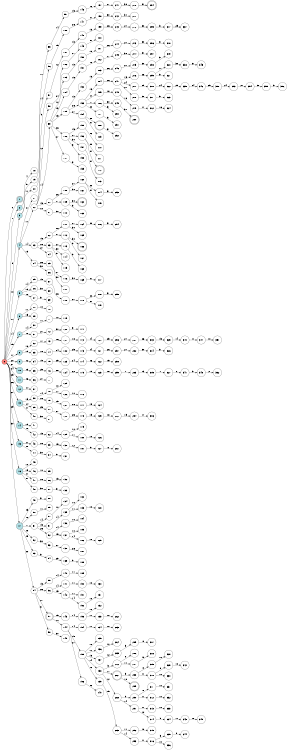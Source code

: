 digraph APTA {
__start0 [label="" shape="none"];

rankdir=LR;
size="8,5";

s0 [style="filled", color="black", fillcolor="#ff817b" shape="circle", label="0"];
s1 [style="rounded,filled", color="black", fillcolor="powderblue" shape="doublecircle", label="1"];
s2 [style="filled", color="black", fillcolor="powderblue" shape="circle", label="2"];
s3 [style="filled", color="black", fillcolor="powderblue" shape="circle", label="3"];
s4 [style="filled", color="black", fillcolor="powderblue" shape="circle", label="4"];
s5 [style="filled", color="black", fillcolor="powderblue" shape="circle", label="5"];
s6 [style="filled", color="black", fillcolor="powderblue" shape="circle", label="6"];
s7 [style="filled", color="black", fillcolor="powderblue" shape="circle", label="7"];
s8 [style="filled", color="black", fillcolor="powderblue" shape="circle", label="8"];
s9 [style="filled", color="black", fillcolor="powderblue" shape="circle", label="9"];
s10 [style="filled", color="black", fillcolor="powderblue" shape="circle", label="10"];
s11 [style="filled", color="black", fillcolor="powderblue" shape="circle", label="11"];
s12 [style="filled", color="black", fillcolor="powderblue" shape="circle", label="12"];
s13 [style="filled", color="black", fillcolor="powderblue" shape="circle", label="13"];
s14 [style="filled", color="black", fillcolor="powderblue" shape="circle", label="14"];
s15 [style="filled", color="black", fillcolor="powderblue" shape="circle", label="15"];
s16 [style="filled", color="black", fillcolor="powderblue" shape="circle", label="16"];
s17 [style="filled", color="black", fillcolor="powderblue" shape="circle", label="17"];
s18 [style="filled", color="black", fillcolor="white" shape="circle", label="18"];
s19 [style="filled", color="black", fillcolor="white" shape="circle", label="19"];
s20 [style="filled", color="black", fillcolor="white" shape="circle", label="20"];
s21 [style="filled", color="black", fillcolor="white" shape="circle", label="21"];
s22 [style="filled", color="black", fillcolor="white" shape="circle", label="22"];
s23 [style="filled", color="black", fillcolor="white" shape="circle", label="23"];
s24 [style="filled", color="black", fillcolor="white" shape="circle", label="24"];
s25 [style="filled", color="black", fillcolor="white" shape="circle", label="25"];
s26 [style="filled", color="black", fillcolor="white" shape="circle", label="26"];
s27 [style="filled", color="black", fillcolor="white" shape="circle", label="27"];
s28 [style="filled", color="black", fillcolor="white" shape="circle", label="28"];
s29 [style="filled", color="black", fillcolor="white" shape="circle", label="29"];
s30 [style="filled", color="black", fillcolor="white" shape="circle", label="30"];
s31 [style="filled", color="black", fillcolor="white" shape="circle", label="31"];
s32 [style="filled", color="black", fillcolor="white" shape="circle", label="32"];
s33 [style="filled", color="black", fillcolor="white" shape="circle", label="33"];
s34 [style="filled", color="black", fillcolor="white" shape="circle", label="34"];
s35 [style="filled", color="black", fillcolor="white" shape="circle", label="35"];
s36 [style="filled", color="black", fillcolor="white" shape="circle", label="36"];
s37 [style="filled", color="black", fillcolor="white" shape="circle", label="37"];
s38 [style="filled", color="black", fillcolor="white" shape="circle", label="38"];
s39 [style="filled", color="black", fillcolor="white" shape="circle", label="39"];
s40 [style="filled", color="black", fillcolor="white" shape="circle", label="40"];
s41 [style="filled", color="black", fillcolor="white" shape="circle", label="41"];
s42 [style="filled", color="black", fillcolor="white" shape="circle", label="42"];
s43 [style="filled", color="black", fillcolor="white" shape="circle", label="43"];
s44 [style="filled", color="black", fillcolor="white" shape="circle", label="44"];
s45 [style="filled", color="black", fillcolor="white" shape="circle", label="45"];
s46 [style="filled", color="black", fillcolor="white" shape="circle", label="46"];
s47 [style="filled", color="black", fillcolor="white" shape="circle", label="47"];
s48 [style="filled", color="black", fillcolor="white" shape="circle", label="48"];
s49 [style="filled", color="black", fillcolor="white" shape="circle", label="49"];
s50 [style="filled", color="black", fillcolor="white" shape="circle", label="50"];
s51 [style="filled", color="black", fillcolor="white" shape="circle", label="51"];
s52 [style="filled", color="black", fillcolor="white" shape="circle", label="52"];
s53 [style="filled", color="black", fillcolor="white" shape="circle", label="53"];
s54 [style="filled", color="black", fillcolor="white" shape="circle", label="54"];
s55 [style="filled", color="black", fillcolor="white" shape="circle", label="55"];
s56 [style="filled", color="black", fillcolor="white" shape="circle", label="56"];
s57 [style="filled", color="black", fillcolor="white" shape="circle", label="57"];
s58 [style="filled", color="black", fillcolor="white" shape="circle", label="58"];
s59 [style="filled", color="black", fillcolor="white" shape="circle", label="59"];
s60 [style="filled", color="black", fillcolor="white" shape="circle", label="60"];
s61 [style="filled", color="black", fillcolor="white" shape="circle", label="61"];
s62 [style="filled", color="black", fillcolor="white" shape="circle", label="62"];
s63 [style="filled", color="black", fillcolor="white" shape="circle", label="63"];
s64 [style="filled", color="black", fillcolor="white" shape="circle", label="64"];
s65 [style="filled", color="black", fillcolor="white" shape="circle", label="65"];
s66 [style="filled", color="black", fillcolor="white" shape="circle", label="66"];
s67 [style="filled", color="black", fillcolor="white" shape="circle", label="67"];
s68 [style="filled", color="black", fillcolor="white" shape="circle", label="68"];
s69 [style="filled", color="black", fillcolor="white" shape="circle", label="69"];
s70 [style="filled", color="black", fillcolor="white" shape="circle", label="70"];
s71 [style="filled", color="black", fillcolor="white" shape="circle", label="71"];
s72 [style="filled", color="black", fillcolor="white" shape="circle", label="72"];
s73 [style="filled", color="black", fillcolor="white" shape="circle", label="73"];
s74 [style="filled", color="black", fillcolor="white" shape="circle", label="74"];
s75 [style="filled", color="black", fillcolor="white" shape="circle", label="75"];
s76 [style="filled", color="black", fillcolor="white" shape="circle", label="76"];
s77 [style="filled", color="black", fillcolor="white" shape="circle", label="77"];
s78 [style="filled", color="black", fillcolor="white" shape="circle", label="78"];
s79 [style="filled", color="black", fillcolor="white" shape="circle", label="79"];
s80 [style="filled", color="black", fillcolor="white" shape="circle", label="80"];
s81 [style="filled", color="black", fillcolor="white" shape="circle", label="81"];
s82 [style="filled", color="black", fillcolor="white" shape="circle", label="82"];
s83 [style="filled", color="black", fillcolor="white" shape="circle", label="83"];
s84 [style="filled", color="black", fillcolor="white" shape="circle", label="84"];
s85 [style="filled", color="black", fillcolor="white" shape="circle", label="85"];
s86 [style="filled", color="black", fillcolor="white" shape="circle", label="86"];
s87 [style="filled", color="black", fillcolor="white" shape="circle", label="87"];
s88 [style="filled", color="black", fillcolor="white" shape="circle", label="88"];
s89 [style="filled", color="black", fillcolor="white" shape="circle", label="89"];
s90 [style="filled", color="black", fillcolor="white" shape="circle", label="90"];
s91 [style="filled", color="black", fillcolor="white" shape="circle", label="91"];
s92 [style="filled", color="black", fillcolor="white" shape="circle", label="92"];
s93 [style="filled", color="black", fillcolor="white" shape="circle", label="93"];
s94 [style="filled", color="black", fillcolor="white" shape="circle", label="94"];
s95 [style="filled", color="black", fillcolor="white" shape="circle", label="95"];
s96 [style="filled", color="black", fillcolor="white" shape="circle", label="96"];
s97 [style="rounded,filled", color="black", fillcolor="white" shape="doublecircle", label="97"];
s98 [style="filled", color="black", fillcolor="white" shape="circle", label="98"];
s99 [style="filled", color="black", fillcolor="white" shape="circle", label="99"];
s100 [style="filled", color="black", fillcolor="white" shape="circle", label="100"];
s101 [style="filled", color="black", fillcolor="white" shape="circle", label="101"];
s102 [style="filled", color="black", fillcolor="white" shape="circle", label="102"];
s103 [style="filled", color="black", fillcolor="white" shape="circle", label="103"];
s104 [style="filled", color="black", fillcolor="white" shape="circle", label="104"];
s105 [style="filled", color="black", fillcolor="white" shape="circle", label="105"];
s106 [style="filled", color="black", fillcolor="white" shape="circle", label="106"];
s107 [style="filled", color="black", fillcolor="white" shape="circle", label="107"];
s108 [style="filled", color="black", fillcolor="white" shape="circle", label="108"];
s109 [style="filled", color="black", fillcolor="white" shape="circle", label="109"];
s110 [style="filled", color="black", fillcolor="white" shape="circle", label="110"];
s111 [style="filled", color="black", fillcolor="white" shape="circle", label="111"];
s112 [style="filled", color="black", fillcolor="white" shape="circle", label="112"];
s113 [style="filled", color="black", fillcolor="white" shape="circle", label="113"];
s114 [style="filled", color="black", fillcolor="white" shape="circle", label="114"];
s115 [style="filled", color="black", fillcolor="white" shape="circle", label="115"];
s116 [style="filled", color="black", fillcolor="white" shape="circle", label="116"];
s117 [style="filled", color="black", fillcolor="white" shape="circle", label="117"];
s118 [style="filled", color="black", fillcolor="white" shape="circle", label="118"];
s119 [style="filled", color="black", fillcolor="white" shape="circle", label="119"];
s120 [style="filled", color="black", fillcolor="white" shape="circle", label="120"];
s121 [style="filled", color="black", fillcolor="white" shape="circle", label="121"];
s122 [style="filled", color="black", fillcolor="white" shape="circle", label="122"];
s123 [style="filled", color="black", fillcolor="white" shape="circle", label="123"];
s124 [style="filled", color="black", fillcolor="white" shape="circle", label="124"];
s125 [style="filled", color="black", fillcolor="white" shape="circle", label="125"];
s126 [style="filled", color="black", fillcolor="white" shape="circle", label="126"];
s127 [style="filled", color="black", fillcolor="white" shape="circle", label="127"];
s128 [style="filled", color="black", fillcolor="white" shape="circle", label="128"];
s129 [style="filled", color="black", fillcolor="white" shape="circle", label="129"];
s130 [style="filled", color="black", fillcolor="white" shape="circle", label="130"];
s131 [style="filled", color="black", fillcolor="white" shape="circle", label="131"];
s132 [style="filled", color="black", fillcolor="white" shape="circle", label="132"];
s133 [style="filled", color="black", fillcolor="white" shape="circle", label="133"];
s134 [style="filled", color="black", fillcolor="white" shape="circle", label="134"];
s135 [style="filled", color="black", fillcolor="white" shape="circle", label="135"];
s136 [style="filled", color="black", fillcolor="white" shape="circle", label="136"];
s137 [style="filled", color="black", fillcolor="white" shape="circle", label="137"];
s138 [style="filled", color="black", fillcolor="white" shape="circle", label="138"];
s139 [style="filled", color="black", fillcolor="white" shape="circle", label="139"];
s140 [style="filled", color="black", fillcolor="white" shape="circle", label="140"];
s141 [style="filled", color="black", fillcolor="white" shape="circle", label="141"];
s142 [style="filled", color="black", fillcolor="white" shape="circle", label="142"];
s143 [style="filled", color="black", fillcolor="white" shape="circle", label="143"];
s144 [style="filled", color="black", fillcolor="white" shape="circle", label="144"];
s145 [style="filled", color="black", fillcolor="white" shape="circle", label="145"];
s146 [style="filled", color="black", fillcolor="white" shape="circle", label="146"];
s147 [style="filled", color="black", fillcolor="white" shape="circle", label="147"];
s148 [style="filled", color="black", fillcolor="white" shape="circle", label="148"];
s149 [style="filled", color="black", fillcolor="white" shape="circle", label="149"];
s150 [style="filled", color="black", fillcolor="white" shape="circle", label="150"];
s151 [style="filled", color="black", fillcolor="white" shape="circle", label="151"];
s152 [style="filled", color="black", fillcolor="white" shape="circle", label="152"];
s153 [style="filled", color="black", fillcolor="white" shape="circle", label="153"];
s154 [style="filled", color="black", fillcolor="white" shape="circle", label="154"];
s155 [style="filled", color="black", fillcolor="white" shape="circle", label="155"];
s156 [style="filled", color="black", fillcolor="white" shape="circle", label="156"];
s157 [style="filled", color="black", fillcolor="white" shape="circle", label="157"];
s158 [style="filled", color="black", fillcolor="white" shape="circle", label="158"];
s159 [style="filled", color="black", fillcolor="white" shape="circle", label="159"];
s160 [style="filled", color="black", fillcolor="white" shape="circle", label="160"];
s161 [style="filled", color="black", fillcolor="white" shape="circle", label="161"];
s162 [style="rounded,filled", color="black", fillcolor="white" shape="doublecircle", label="162"];
s163 [style="filled", color="black", fillcolor="white" shape="circle", label="163"];
s164 [style="filled", color="black", fillcolor="white" shape="circle", label="164"];
s165 [style="filled", color="black", fillcolor="white" shape="circle", label="165"];
s166 [style="rounded,filled", color="black", fillcolor="white" shape="doublecircle", label="166"];
s167 [style="filled", color="black", fillcolor="white" shape="circle", label="167"];
s168 [style="filled", color="black", fillcolor="white" shape="circle", label="168"];
s169 [style="filled", color="black", fillcolor="white" shape="circle", label="169"];
s170 [style="filled", color="black", fillcolor="white" shape="circle", label="170"];
s171 [style="filled", color="black", fillcolor="white" shape="circle", label="171"];
s172 [style="filled", color="black", fillcolor="white" shape="circle", label="172"];
s173 [style="filled", color="black", fillcolor="white" shape="circle", label="173"];
s174 [style="filled", color="black", fillcolor="white" shape="circle", label="174"];
s175 [style="filled", color="black", fillcolor="white" shape="circle", label="175"];
s176 [style="filled", color="black", fillcolor="white" shape="circle", label="176"];
s177 [style="filled", color="black", fillcolor="white" shape="circle", label="177"];
s178 [style="filled", color="black", fillcolor="white" shape="circle", label="178"];
s179 [style="filled", color="black", fillcolor="white" shape="circle", label="179"];
s180 [style="filled", color="black", fillcolor="white" shape="circle", label="180"];
s181 [style="filled", color="black", fillcolor="white" shape="circle", label="181"];
s182 [style="filled", color="black", fillcolor="white" shape="circle", label="182"];
s183 [style="filled", color="black", fillcolor="white" shape="circle", label="183"];
s184 [style="filled", color="black", fillcolor="white" shape="circle", label="184"];
s185 [style="filled", color="black", fillcolor="white" shape="circle", label="185"];
s186 [style="filled", color="black", fillcolor="white" shape="circle", label="186"];
s187 [style="filled", color="black", fillcolor="white" shape="circle", label="187"];
s188 [style="filled", color="black", fillcolor="white" shape="circle", label="188"];
s189 [style="filled", color="black", fillcolor="white" shape="circle", label="189"];
s190 [style="filled", color="black", fillcolor="white" shape="circle", label="190"];
s191 [style="filled", color="black", fillcolor="white" shape="circle", label="191"];
s192 [style="filled", color="black", fillcolor="white" shape="circle", label="192"];
s193 [style="filled", color="black", fillcolor="white" shape="circle", label="193"];
s194 [style="filled", color="black", fillcolor="white" shape="circle", label="194"];
s195 [style="filled", color="black", fillcolor="white" shape="circle", label="195"];
s196 [style="filled", color="black", fillcolor="white" shape="circle", label="196"];
s197 [style="filled", color="black", fillcolor="white" shape="circle", label="197"];
s198 [style="filled", color="black", fillcolor="white" shape="circle", label="198"];
s199 [style="filled", color="black", fillcolor="white" shape="circle", label="199"];
s200 [style="filled", color="black", fillcolor="white" shape="circle", label="200"];
s201 [style="filled", color="black", fillcolor="white" shape="circle", label="201"];
s202 [style="filled", color="black", fillcolor="white" shape="circle", label="202"];
s203 [style="filled", color="black", fillcolor="white" shape="circle", label="203"];
s204 [style="filled", color="black", fillcolor="white" shape="circle", label="204"];
s205 [style="filled", color="black", fillcolor="white" shape="circle", label="205"];
s206 [style="filled", color="black", fillcolor="white" shape="circle", label="206"];
s207 [style="filled", color="black", fillcolor="white" shape="circle", label="207"];
s208 [style="rounded,filled", color="black", fillcolor="white" shape="doublecircle", label="208"];
s209 [style="filled", color="black", fillcolor="white" shape="circle", label="209"];
s210 [style="filled", color="black", fillcolor="white" shape="circle", label="210"];
s211 [style="filled", color="black", fillcolor="white" shape="circle", label="211"];
s212 [style="rounded,filled", color="black", fillcolor="white" shape="doublecircle", label="212"];
s213 [style="filled", color="black", fillcolor="white" shape="circle", label="213"];
s214 [style="filled", color="black", fillcolor="white" shape="circle", label="214"];
s215 [style="filled", color="black", fillcolor="white" shape="circle", label="215"];
s216 [style="filled", color="black", fillcolor="white" shape="circle", label="216"];
s217 [style="filled", color="black", fillcolor="white" shape="circle", label="217"];
s218 [style="filled", color="black", fillcolor="white" shape="circle", label="218"];
s219 [style="filled", color="black", fillcolor="white" shape="circle", label="219"];
s220 [style="filled", color="black", fillcolor="white" shape="circle", label="220"];
s221 [style="filled", color="black", fillcolor="white" shape="circle", label="221"];
s222 [style="filled", color="black", fillcolor="white" shape="circle", label="222"];
s223 [style="filled", color="black", fillcolor="white" shape="circle", label="223"];
s224 [style="filled", color="black", fillcolor="white" shape="circle", label="224"];
s225 [style="filled", color="black", fillcolor="white" shape="circle", label="225"];
s226 [style="filled", color="black", fillcolor="white" shape="circle", label="226"];
s227 [style="filled", color="black", fillcolor="white" shape="circle", label="227"];
s228 [style="filled", color="black", fillcolor="white" shape="circle", label="228"];
s229 [style="filled", color="black", fillcolor="white" shape="circle", label="229"];
s230 [style="filled", color="black", fillcolor="white" shape="circle", label="230"];
s231 [style="filled", color="black", fillcolor="white" shape="circle", label="231"];
s232 [style="filled", color="black", fillcolor="white" shape="circle", label="232"];
s233 [style="filled", color="black", fillcolor="white" shape="circle", label="233"];
s234 [style="filled", color="black", fillcolor="white" shape="circle", label="234"];
s235 [style="filled", color="black", fillcolor="white" shape="circle", label="235"];
s236 [style="filled", color="black", fillcolor="white" shape="circle", label="236"];
s237 [style="filled", color="black", fillcolor="white" shape="circle", label="237"];
s238 [style="filled", color="black", fillcolor="white" shape="circle", label="238"];
s239 [style="filled", color="black", fillcolor="white" shape="circle", label="239"];
s240 [style="filled", color="black", fillcolor="white" shape="circle", label="240"];
s241 [style="filled", color="black", fillcolor="white" shape="circle", label="241"];
s242 [style="filled", color="black", fillcolor="white" shape="circle", label="242"];
s243 [style="filled", color="black", fillcolor="white" shape="circle", label="243"];
s244 [style="filled", color="black", fillcolor="white" shape="circle", label="244"];
s245 [style="filled", color="black", fillcolor="white" shape="circle", label="245"];
s246 [style="filled", color="black", fillcolor="white" shape="circle", label="246"];
s247 [style="filled", color="black", fillcolor="white" shape="circle", label="247"];
s248 [style="filled", color="black", fillcolor="white" shape="circle", label="248"];
s249 [style="filled", color="black", fillcolor="white" shape="circle", label="249"];
s250 [style="filled", color="black", fillcolor="white" shape="circle", label="250"];
s251 [style="filled", color="black", fillcolor="white" shape="circle", label="251"];
s252 [style="filled", color="black", fillcolor="white" shape="circle", label="252"];
s253 [style="filled", color="black", fillcolor="white" shape="circle", label="253"];
s254 [style="filled", color="black", fillcolor="white" shape="circle", label="254"];
s255 [style="filled", color="black", fillcolor="white" shape="circle", label="255"];
s256 [style="filled", color="black", fillcolor="white" shape="circle", label="256"];
s257 [style="filled", color="black", fillcolor="white" shape="circle", label="257"];
s258 [style="filled", color="black", fillcolor="white" shape="circle", label="258"];
s259 [style="filled", color="black", fillcolor="white" shape="circle", label="259"];
s260 [style="filled", color="black", fillcolor="white" shape="circle", label="260"];
s261 [style="filled", color="black", fillcolor="white" shape="circle", label="261"];
s262 [style="filled", color="black", fillcolor="white" shape="circle", label="262"];
s263 [style="filled", color="black", fillcolor="white" shape="circle", label="263"];
s264 [style="filled", color="black", fillcolor="white" shape="circle", label="264"];
s265 [style="filled", color="black", fillcolor="white" shape="circle", label="265"];
s266 [style="filled", color="black", fillcolor="white" shape="circle", label="266"];
s267 [style="rounded,filled", color="black", fillcolor="white" shape="doublecircle", label="267"];
s268 [style="filled", color="black", fillcolor="white" shape="circle", label="268"];
s269 [style="filled", color="black", fillcolor="white" shape="circle", label="269"];
s270 [style="filled", color="black", fillcolor="white" shape="circle", label="270"];
s271 [style="filled", color="black", fillcolor="white" shape="circle", label="271"];
s272 [style="filled", color="black", fillcolor="white" shape="circle", label="272"];
s273 [style="filled", color="black", fillcolor="white" shape="circle", label="273"];
s274 [style="filled", color="black", fillcolor="white" shape="circle", label="274"];
s275 [style="filled", color="black", fillcolor="white" shape="circle", label="275"];
s276 [style="filled", color="black", fillcolor="white" shape="circle", label="276"];
s277 [style="filled", color="black", fillcolor="white" shape="circle", label="277"];
s278 [style="filled", color="black", fillcolor="white" shape="circle", label="278"];
s279 [style="filled", color="black", fillcolor="white" shape="circle", label="279"];
s280 [style="rounded,filled", color="black", fillcolor="white" shape="doublecircle", label="280"];
s281 [style="filled", color="black", fillcolor="white" shape="circle", label="281"];
s282 [style="filled", color="black", fillcolor="white" shape="circle", label="282"];
s283 [style="filled", color="black", fillcolor="white" shape="circle", label="283"];
s284 [style="filled", color="black", fillcolor="white" shape="circle", label="284"];
s285 [style="filled", color="black", fillcolor="white" shape="circle", label="285"];
s286 [style="filled", color="black", fillcolor="white" shape="circle", label="286"];
s287 [style="filled", color="black", fillcolor="white" shape="circle", label="287"];
s288 [style="filled", color="black", fillcolor="white" shape="circle", label="288"];
s289 [style="rounded,filled", color="black", fillcolor="white" shape="doublecircle", label="289"];
s290 [style="filled", color="black", fillcolor="white" shape="circle", label="290"];
s291 [style="filled", color="black", fillcolor="white" shape="circle", label="291"];
s292 [style="filled", color="black", fillcolor="white" shape="circle", label="292"];
s293 [style="filled", color="black", fillcolor="white" shape="circle", label="293"];
s294 [style="rounded,filled", color="black", fillcolor="white" shape="doublecircle", label="294"];
s295 [style="filled", color="black", fillcolor="white" shape="circle", label="295"];
s296 [style="filled", color="black", fillcolor="white" shape="circle", label="296"];
s297 [style="filled", color="black", fillcolor="white" shape="circle", label="297"];
s298 [style="filled", color="black", fillcolor="white" shape="circle", label="298"];
s299 [style="filled", color="black", fillcolor="white" shape="circle", label="299"];
s300 [style="filled", color="black", fillcolor="white" shape="circle", label="300"];
s301 [style="filled", color="black", fillcolor="white" shape="circle", label="301"];
s302 [style="filled", color="black", fillcolor="white" shape="circle", label="302"];
s303 [style="filled", color="black", fillcolor="white" shape="circle", label="303"];
s304 [style="filled", color="black", fillcolor="white" shape="circle", label="304"];
s305 [style="filled", color="black", fillcolor="white" shape="circle", label="305"];
s306 [style="filled", color="black", fillcolor="white" shape="circle", label="306"];
s307 [style="filled", color="black", fillcolor="white" shape="circle", label="307"];
s308 [style="filled", color="black", fillcolor="white" shape="circle", label="308"];
s309 [style="filled", color="black", fillcolor="white" shape="circle", label="309"];
s310 [style="filled", color="black", fillcolor="white" shape="circle", label="310"];
s311 [style="filled", color="black", fillcolor="white" shape="circle", label="311"];
s312 [style="filled", color="black", fillcolor="white" shape="circle", label="312"];
s313 [style="filled", color="black", fillcolor="white" shape="circle", label="313"];
s314 [style="filled", color="black", fillcolor="white" shape="circle", label="314"];
s315 [style="filled", color="black", fillcolor="white" shape="circle", label="315"];
s316 [style="filled", color="black", fillcolor="white" shape="circle", label="316"];
s317 [style="filled", color="black", fillcolor="white" shape="circle", label="317"];
s318 [style="filled", color="black", fillcolor="white" shape="circle", label="318"];
s319 [style="filled", color="black", fillcolor="white" shape="circle", label="319"];
s320 [style="filled", color="black", fillcolor="white" shape="circle", label="320"];
s321 [style="filled", color="black", fillcolor="white" shape="circle", label="321"];
s322 [style="filled", color="black", fillcolor="white" shape="circle", label="322"];
s323 [style="filled", color="black", fillcolor="white" shape="circle", label="323"];
s324 [style="filled", color="black", fillcolor="white" shape="circle", label="324"];
s325 [style="filled", color="black", fillcolor="white" shape="circle", label="325"];
s326 [style="filled", color="black", fillcolor="white" shape="circle", label="326"];
s327 [style="filled", color="black", fillcolor="white" shape="circle", label="327"];
s328 [style="filled", color="black", fillcolor="white" shape="circle", label="328"];
s329 [style="filled", color="black", fillcolor="white" shape="circle", label="329"];
s330 [style="filled", color="black", fillcolor="white" shape="circle", label="330"];
s331 [style="filled", color="black", fillcolor="white" shape="circle", label="331"];
s332 [style="filled", color="black", fillcolor="white" shape="circle", label="332"];
s333 [style="filled", color="black", fillcolor="white" shape="circle", label="333"];
s334 [style="filled", color="black", fillcolor="white" shape="circle", label="334"];
s335 [style="filled", color="black", fillcolor="white" shape="circle", label="335"];
s336 [style="filled", color="black", fillcolor="white" shape="circle", label="336"];
s337 [style="filled", color="black", fillcolor="white" shape="circle", label="337"];
s338 [style="filled", color="black", fillcolor="white" shape="circle", label="338"];
s339 [style="filled", color="black", fillcolor="white" shape="circle", label="339"];
s340 [style="filled", color="black", fillcolor="white" shape="circle", label="340"];
s341 [style="filled", color="black", fillcolor="white" shape="circle", label="341"];
s342 [style="filled", color="black", fillcolor="white" shape="circle", label="342"];
s343 [style="filled", color="black", fillcolor="white" shape="circle", label="343"];
s344 [style="filled", color="black", fillcolor="white" shape="circle", label="344"];
s345 [style="filled", color="black", fillcolor="white" shape="circle", label="345"];
s346 [style="filled", color="black", fillcolor="white" shape="circle", label="346"];
s347 [style="filled", color="black", fillcolor="white" shape="circle", label="347"];
s348 [style="filled", color="black", fillcolor="white" shape="circle", label="348"];
s349 [style="filled", color="black", fillcolor="white" shape="circle", label="349"];
s350 [style="filled", color="black", fillcolor="white" shape="circle", label="350"];
s351 [style="filled", color="black", fillcolor="white" shape="circle", label="351"];
s352 [style="filled", color="black", fillcolor="white" shape="circle", label="352"];
s353 [style="filled", color="black", fillcolor="white" shape="circle", label="353"];
s354 [style="filled", color="black", fillcolor="white" shape="circle", label="354"];
s355 [style="filled", color="black", fillcolor="white" shape="circle", label="355"];
s356 [style="filled", color="black", fillcolor="white" shape="circle", label="356"];
s0 -> s1 [label="0"];
s0 -> s2 [label="1"];
s0 -> s3 [label="8"];
s0 -> s4 [label="10"];
s0 -> s5 [label="11"];
s0 -> s6 [label="14"];
s0 -> s7 [label="15"];
s0 -> s8 [label="17"];
s0 -> s9 [label="20"];
s0 -> s10 [label="21"];
s0 -> s11 [label="24"];
s0 -> s12 [label="25"];
s0 -> s13 [label="26"];
s0 -> s14 [label="27"];
s0 -> s15 [label="29"];
s0 -> s16 [label="30"];
s0 -> s17 [label="31"];
s2 -> s18 [label="4"];
s3 -> s19 [label="9"];
s3 -> s20 [label="11"];
s4 -> s21 [label="8"];
s4 -> s22 [label="11"];
s4 -> s23 [label="14"];
s4 -> s24 [label="15"];
s5 -> s25 [label="14"];
s5 -> s26 [label="15"];
s5 -> s27 [label="26"];
s6 -> s28 [label="11"];
s6 -> s29 [label="15"];
s7 -> s30 [label="14"];
s7 -> s31 [label="26"];
s8 -> s32 [label="16"];
s8 -> s33 [label="19"];
s9 -> s34 [label="22"];
s10 -> s35 [label="23"];
s11 -> s36 [label="26"];
s12 -> s37 [label="24"];
s13 -> s38 [label="15"];
s13 -> s39 [label="24"];
s13 -> s40 [label="27"];
s14 -> s41 [label="15"];
s14 -> s42 [label="26"];
s15 -> s43 [label="27"];
s15 -> s44 [label="28"];
s16 -> s45 [label="10"];
s16 -> s46 [label="15"];
s16 -> s47 [label="27"];
s16 -> s48 [label="31"];
s17 -> s49 [label="23"];
s17 -> s50 [label="26"];
s17 -> s51 [label="27"];
s17 -> s52 [label="28"];
s17 -> s53 [label="29"];
s17 -> s54 [label="30"];
s19 -> s55 [label="11"];
s20 -> s56 [label="14"];
s22 -> s57 [label="9"];
s22 -> s58 [label="12"];
s22 -> s59 [label="14"];
s22 -> s60 [label="15"];
s22 -> s61 [label="26"];
s23 -> s62 [label="15"];
s23 -> s63 [label="26"];
s23 -> s64 [label="27"];
s24 -> s65 [label="26"];
s24 -> s66 [label="30"];
s25 -> s67 [label="15"];
s26 -> s68 [label="30"];
s27 -> s69 [label="31"];
s28 -> s70 [label="10"];
s30 -> s71 [label="11"];
s31 -> s72 [label="27"];
s32 -> s73 [label="17"];
s33 -> s74 [label="18"];
s34 -> s75 [label="19"];
s35 -> s76 [label="29"];
s36 -> s77 [label="27"];
s38 -> s78 [label="14"];
s38 -> s79 [label="26"];
s39 -> s80 [label="25"];
s40 -> s81 [label="30"];
s42 -> s82 [label="15"];
s43 -> s83 [label="26"];
s44 -> s84 [label="30"];
s46 -> s85 [label="10"];
s47 -> s86 [label="26"];
s48 -> s87 [label="30"];
s49 -> s88 [label="31"];
s50 -> s89 [label="11"];
s51 -> s90 [label="14"];
s51 -> s91 [label="15"];
s51 -> s92 [label="26"];
s52 -> s93 [label="30"];
s53 -> s94 [label="31"];
s54 -> s95 [label="15"];
s54 -> s96 [label="26"];
s54 -> s97 [label="27"];
s54 -> s98 [label="31"];
s55 -> s99 [label="14"];
s56 -> s100 [label="15"];
s57 -> s101 [label="12"];
s58 -> s102 [label="24"];
s59 -> s103 [label="12"];
s59 -> s104 [label="13"];
s59 -> s105 [label="15"];
s59 -> s106 [label="26"];
s59 -> s107 [label="27"];
s60 -> s108 [label="26"];
s60 -> s109 [label="27"];
s61 -> s110 [label="30"];
s62 -> s111 [label="26"];
s62 -> s112 [label="27"];
s63 -> s113 [label="27"];
s63 -> s114 [label="30"];
s63 -> s115 [label="31"];
s65 -> s116 [label="27"];
s65 -> s117 [label="30"];
s67 -> s118 [label="26"];
s71 -> s119 [label="10"];
s72 -> s120 [label="30"];
s73 -> s121 [label="16"];
s74 -> s122 [label="24"];
s75 -> s123 [label="25"];
s76 -> s124 [label="28"];
s78 -> s125 [label="10"];
s78 -> s126 [label="11"];
s79 -> s127 [label="15"];
s80 -> s128 [label="27"];
s82 -> s129 [label="14"];
s83 -> s130 [label="15"];
s84 -> s131 [label="31"];
s86 -> s132 [label="15"];
s87 -> s133 [label="31"];
s90 -> s134 [label="10"];
s91 -> s135 [label="14"];
s92 -> s136 [label="14"];
s92 -> s137 [label="15"];
s93 -> s138 [label="27"];
s94 -> s139 [label="29"];
s95 -> s140 [label="14"];
s96 -> s141 [label="14"];
s96 -> s142 [label="15"];
s97 -> s143 [label="15"];
s97 -> s144 [label="26"];
s98 -> s145 [label="30"];
s99 -> s146 [label="15"];
s100 -> s147 [label="26"];
s101 -> s148 [label="13"];
s102 -> s149 [label="27"];
s103 -> s150 [label="13"];
s104 -> s151 [label="15"];
s105 -> s152 [label="13"];
s105 -> s153 [label="26"];
s105 -> s154 [label="27"];
s106 -> s155 [label="15"];
s106 -> s156 [label="27"];
s106 -> s157 [label="30"];
s106 -> s158 [label="31"];
s107 -> s159 [label="31"];
s108 -> s160 [label="27"];
s108 -> s161 [label="30"];
s109 -> s162 [label="30"];
s109 -> s163 [label="31"];
s111 -> s164 [label="27"];
s111 -> s165 [label="30"];
s112 -> s166 [label="30"];
s112 -> s167 [label="31"];
s113 -> s168 [label="31"];
s116 -> s169 [label="30"];
s118 -> s170 [label="27"];
s120 -> s171 [label="31"];
s121 -> s172 [label="18"];
s122 -> s173 [label="25"];
s123 -> s174 [label="24"];
s124 -> s175 [label="22"];
s126 -> s176 [label="10"];
s127 -> s177 [label="26"];
s128 -> s178 [label="25"];
s129 -> s179 [label="10"];
s129 -> s180 [label="11"];
s130 -> s181 [label="12"];
s135 -> s182 [label="10"];
s135 -> s183 [label="11"];
s136 -> s184 [label="10"];
s137 -> s185 [label="10"];
s137 -> s186 [label="14"];
s138 -> s187 [label="26"];
s139 -> s188 [label="31"];
s140 -> s189 [label="11"];
s141 -> s190 [label="11"];
s142 -> s191 [label="11"];
s142 -> s192 [label="14"];
s143 -> s193 [label="14"];
s144 -> s194 [label="14"];
s144 -> s195 [label="15"];
s144 -> s196 [label="27"];
s146 -> s197 [label="26"];
s147 -> s198 [label="27"];
s148 -> s199 [label="15"];
s149 -> s200 [label="31"];
s150 -> s201 [label="15"];
s151 -> s202 [label="26"];
s152 -> s203 [label="15"];
s153 -> s204 [label="15"];
s153 -> s205 [label="24"];
s153 -> s206 [label="27"];
s153 -> s207 [label="30"];
s154 -> s208 [label="30"];
s154 -> s209 [label="31"];
s155 -> s210 [label="26"];
s156 -> s211 [label="30"];
s156 -> s212 [label="31"];
s157 -> s213 [label="31"];
s160 -> s214 [label="30"];
s160 -> s215 [label="31"];
s164 -> s216 [label="30"];
s169 -> s217 [label="31"];
s170 -> s218 [label="30"];
s170 -> s219 [label="31"];
s172 -> s220 [label="24"];
s173 -> s221 [label="24"];
s174 -> s222 [label="26"];
s175 -> s223 [label="19"];
s177 -> s224 [label="15"];
s178 -> s225 [label="19"];
s180 -> s226 [label="10"];
s181 -> s227 [label="9"];
s183 -> s228 [label="10"];
s186 -> s229 [label="10"];
s190 -> s230 [label="10"];
s192 -> s231 [label="10"];
s193 -> s232 [label="10"];
s193 -> s233 [label="11"];
s194 -> s234 [label="11"];
s195 -> s235 [label="10"];
s195 -> s236 [label="11"];
s195 -> s237 [label="13"];
s195 -> s238 [label="14"];
s195 -> s239 [label="26"];
s196 -> s240 [label="26"];
s197 -> s241 [label="27"];
s198 -> s242 [label="30"];
s199 -> s243 [label="26"];
s201 -> s244 [label="26"];
s202 -> s245 [label="27"];
s203 -> s246 [label="26"];
s204 -> s247 [label="26"];
s205 -> s248 [label="18"];
s206 -> s249 [label="30"];
s206 -> s250 [label="31"];
s207 -> s251 [label="31"];
s208 -> s252 [label="31"];
s214 -> s253 [label="31"];
s216 -> s254 [label="31"];
s218 -> s255 [label="31"];
s220 -> s256 [label="25"];
s221 -> s257 [label="26"];
s222 -> s258 [label="15"];
s223 -> s259 [label="18"];
s225 -> s260 [label="18"];
s227 -> s261 [label="8"];
s233 -> s262 [label="10"];
s234 -> s263 [label="10"];
s236 -> s264 [label="10"];
s237 -> s265 [label="12"];
s238 -> s266 [label="9"];
s238 -> s267 [label="11"];
s238 -> s268 [label="12"];
s239 -> s269 [label="15"];
s241 -> s270 [label="30"];
s242 -> s271 [label="31"];
s243 -> s272 [label="27"];
s244 -> s273 [label="27"];
s245 -> s274 [label="30"];
s246 -> s275 [label="27"];
s247 -> s276 [label="15"];
s247 -> s277 [label="24"];
s247 -> s278 [label="27"];
s248 -> s279 [label="16"];
s249 -> s280 [label="31"];
s256 -> s281 [label="27"];
s257 -> s282 [label="27"];
s259 -> s283 [label="7"];
s260 -> s284 [label="19"];
s265 -> s285 [label="9"];
s266 -> s286 [label="8"];
s266 -> s287 [label="11"];
s267 -> s288 [label="9"];
s267 -> s289 [label="10"];
s268 -> s290 [label="9"];
s268 -> s291 [label="14"];
s269 -> s292 [label="11"];
s269 -> s293 [label="14"];
s270 -> s294 [label="31"];
s272 -> s295 [label="30"];
s273 -> s296 [label="30"];
s274 -> s297 [label="31"];
s275 -> s298 [label="30"];
s276 -> s299 [label="26"];
s277 -> s300 [label="25"];
s278 -> s301 [label="30"];
s279 -> s302 [label="17"];
s281 -> s303 [label="26"];
s282 -> s304 [label="30"];
s283 -> s305 [label="13"];
s284 -> s306 [label="17"];
s285 -> s307 [label="8"];
s287 -> s308 [label="10"];
s288 -> s309 [label="8"];
s288 -> s310 [label="11"];
s290 -> s311 [label="8"];
s290 -> s312 [label="11"];
s291 -> s313 [label="11"];
s291 -> s314 [label="12"];
s292 -> s315 [label="10"];
s293 -> s316 [label="11"];
s295 -> s317 [label="31"];
s296 -> s318 [label="31"];
s298 -> s319 [label="31"];
s299 -> s320 [label="27"];
s299 -> s321 [label="31"];
s300 -> s322 [label="24"];
s301 -> s323 [label="31"];
s302 -> s324 [label="16"];
s303 -> s325 [label="15"];
s304 -> s326 [label="31"];
s305 -> s327 [label="7"];
s309 -> s328 [label="10"];
s310 -> s329 [label="8"];
s310 -> s330 [label="10"];
s311 -> s331 [label="10"];
s312 -> s332 [label="10"];
s313 -> s333 [label="10"];
s314 -> s334 [label="9"];
s316 -> s335 [label="9"];
s316 -> s336 [label="10"];
s317 -> s337 [label="29"];
s320 -> s338 [label="30"];
s322 -> s339 [label="25"];
s325 -> s340 [label="14"];
s327 -> s341 [label="6"];
s329 -> s342 [label="10"];
s334 -> s343 [label="11"];
s335 -> s344 [label="8"];
s338 -> s345 [label="31"];
s339 -> s346 [label="24"];
s340 -> s347 [label="11"];
s341 -> s348 [label="3"];
s343 -> s349 [label="10"];
s346 -> s350 [label="25"];
s347 -> s351 [label="10"];
s348 -> s352 [label="2"];
s350 -> s353 [label="24"];
s353 -> s354 [label="27"];
s354 -> s355 [label="30"];
s355 -> s356 [label="31"];

}